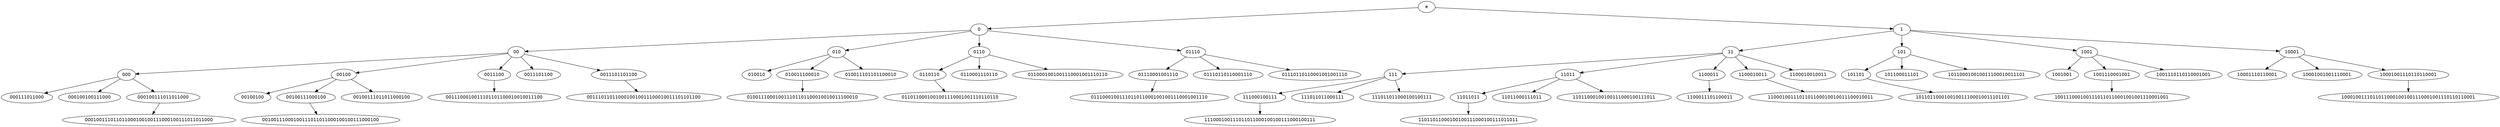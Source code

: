 digraph G {
node [fontname = "DejaVuSans"];
e -> 0;
e -> 1;
0 -> 00;
0 -> 010;
0 -> 0110;
0 -> 01110;
00 -> 000;
00 -> 00100;
00 -> 0011100;
00 -> 0011101100;
00 -> 0011101101100;
000 -> 000111011000;
000 -> 000100100111000;
000 -> 000100111011011000;
000100111011011000 -> 000100111011011000100100111000100111011011000;
00100 -> 00100100;
00100 -> 00100111000100;
00100 -> 00100111011011000100;
00100111000100 -> 00100111000100111011011000100100111000100;
0011100 -> 0011100010011101101100010010011100;
0011101101100 -> 0011101101100010010011100010011101101100;
010 -> 010010;
010 -> 010011100010;
010 -> 010011101101100010;
010011100010 -> 010011100010011101101100010010011100010;
0110 -> 0110110;
0110 -> 0110001110110;
0110 -> 0110001001001110001001110110;
0110110 -> 0110110001001001110001001110110110;
01110 -> 01110001001110;
01110 -> 01110110110001110;
01110 -> 01110110110001001001110;
01110001001110 -> 01110001001110110110001001001110001001110;
1 -> 11;
1 -> 101;
1 -> 1001;
1 -> 10001;
11 -> 111;
11 -> 11011;
11 -> 1100011;
11 -> 1100010011;
11 -> 1100010010011;
111 -> 111000100111;
111 -> 111011011000111;
111 -> 111011011000100100111;
111000100111 -> 111000100111011011000100100111000100111;
11011 -> 11011011;
11011 -> 11011000111011;
11011 -> 11011000100100111000100111011;
11011011 -> 11011011000100100111000100111011011;
1100011 -> 1100011101100011;
1100010011 -> 1100010011101101100010010011100010011;
101 -> 101101;
101 -> 101100011101;
101 -> 101100010010011100010011101;
101101 -> 101101100010010011100010011101101;
1001 -> 1001001;
1001 -> 1001110001001;
1001 -> 1001110110110001001;
1001110001001 -> 1001110001001110110110001001001110001001;
10001 -> 10001110110001;
10001 -> 10001001001110001;
10001 -> 10001001110110110001;
10001001110110110001 -> 10001001110110110001001001110001001110110110001;
}
